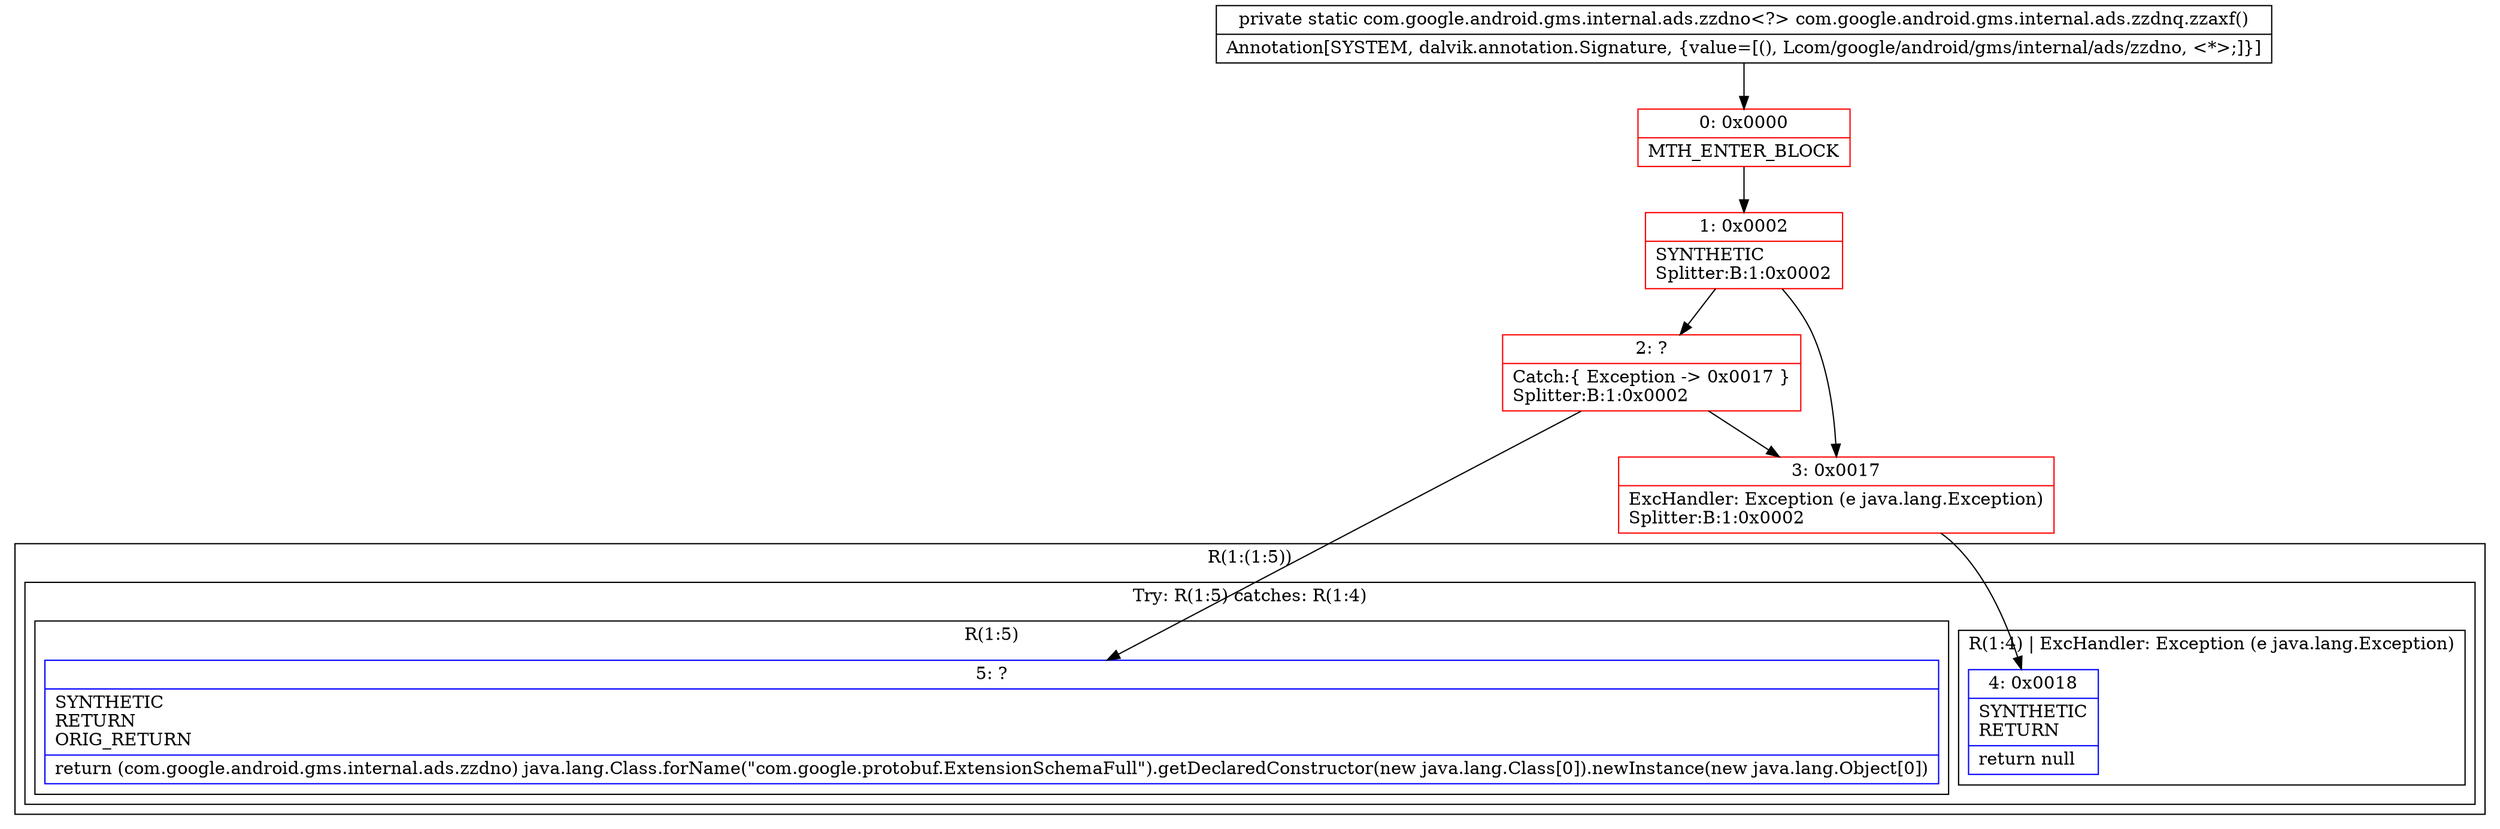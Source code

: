 digraph "CFG forcom.google.android.gms.internal.ads.zzdnq.zzaxf()Lcom\/google\/android\/gms\/internal\/ads\/zzdno;" {
subgraph cluster_Region_786092323 {
label = "R(1:(1:5))";
node [shape=record,color=blue];
subgraph cluster_TryCatchRegion_530139600 {
label = "Try: R(1:5) catches: R(1:4)";
node [shape=record,color=blue];
subgraph cluster_Region_1922356084 {
label = "R(1:5)";
node [shape=record,color=blue];
Node_5 [shape=record,label="{5\:\ ?|SYNTHETIC\lRETURN\lORIG_RETURN\l|return (com.google.android.gms.internal.ads.zzdno) java.lang.Class.forName(\"com.google.protobuf.ExtensionSchemaFull\").getDeclaredConstructor(new java.lang.Class[0]).newInstance(new java.lang.Object[0])\l}"];
}
subgraph cluster_Region_638289164 {
label = "R(1:4) | ExcHandler: Exception (e java.lang.Exception)\l";
node [shape=record,color=blue];
Node_4 [shape=record,label="{4\:\ 0x0018|SYNTHETIC\lRETURN\l|return null\l}"];
}
}
}
subgraph cluster_Region_638289164 {
label = "R(1:4) | ExcHandler: Exception (e java.lang.Exception)\l";
node [shape=record,color=blue];
Node_4 [shape=record,label="{4\:\ 0x0018|SYNTHETIC\lRETURN\l|return null\l}"];
}
Node_0 [shape=record,color=red,label="{0\:\ 0x0000|MTH_ENTER_BLOCK\l}"];
Node_1 [shape=record,color=red,label="{1\:\ 0x0002|SYNTHETIC\lSplitter:B:1:0x0002\l}"];
Node_2 [shape=record,color=red,label="{2\:\ ?|Catch:\{ Exception \-\> 0x0017 \}\lSplitter:B:1:0x0002\l}"];
Node_3 [shape=record,color=red,label="{3\:\ 0x0017|ExcHandler: Exception (e java.lang.Exception)\lSplitter:B:1:0x0002\l}"];
MethodNode[shape=record,label="{private static com.google.android.gms.internal.ads.zzdno\<?\> com.google.android.gms.internal.ads.zzdnq.zzaxf()  | Annotation[SYSTEM, dalvik.annotation.Signature, \{value=[(), Lcom\/google\/android\/gms\/internal\/ads\/zzdno, \<*\>;]\}]\l}"];
MethodNode -> Node_0;
Node_0 -> Node_1;
Node_1 -> Node_2;
Node_1 -> Node_3;
Node_2 -> Node_3;
Node_2 -> Node_5;
Node_3 -> Node_4;
}

